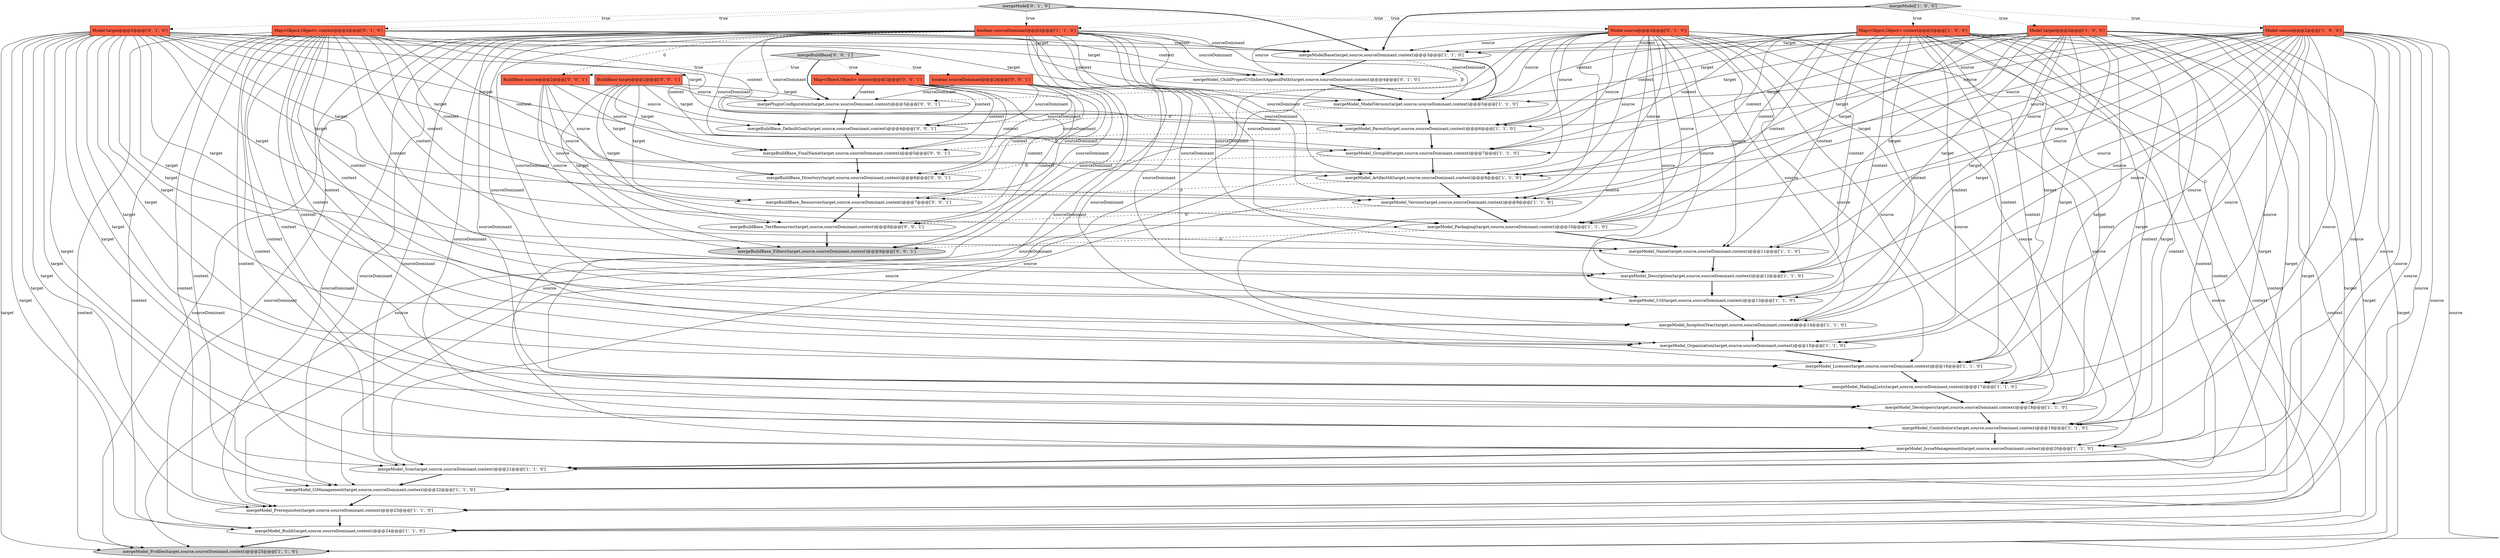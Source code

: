 digraph {
31 [style = filled, label = "mergeModel['0', '1', '0']", fillcolor = lightgray, shape = diamond image = "AAA0AAABBB2BBB"];
41 [style = filled, label = "BuildBase target@@@2@@@['0', '0', '1']", fillcolor = tomato, shape = box image = "AAA0AAABBB3BBB"];
8 [style = filled, label = "mergeModel_Profiles(target,source,sourceDominant,context)@@@25@@@['1', '1', '0']", fillcolor = lightgray, shape = ellipse image = "AAA0AAABBB1BBB"];
22 [style = filled, label = "mergeModel_MailingLists(target,source,sourceDominant,context)@@@17@@@['1', '1', '0']", fillcolor = white, shape = ellipse image = "AAA0AAABBB1BBB"];
5 [style = filled, label = "Model target@@@2@@@['1', '0', '0']", fillcolor = tomato, shape = box image = "AAA0AAABBB1BBB"];
12 [style = filled, label = "mergeModel_Prerequisites(target,source,sourceDominant,context)@@@23@@@['1', '1', '0']", fillcolor = white, shape = ellipse image = "AAA0AAABBB1BBB"];
9 [style = filled, label = "mergeModel['1', '0', '0']", fillcolor = lightgray, shape = diamond image = "AAA0AAABBB1BBB"];
38 [style = filled, label = "mergeBuildBase_Directory(target,source,sourceDominant,context)@@@6@@@['0', '0', '1']", fillcolor = white, shape = ellipse image = "AAA0AAABBB3BBB"];
21 [style = filled, label = "mergeModel_Organization(target,source,sourceDominant,context)@@@15@@@['1', '1', '0']", fillcolor = white, shape = ellipse image = "AAA0AAABBB1BBB"];
43 [style = filled, label = "BuildBase source@@@2@@@['0', '0', '1']", fillcolor = tomato, shape = box image = "AAA0AAABBB3BBB"];
42 [style = filled, label = "mergeBuildBase_DefaultGoal(target,source,sourceDominant,context)@@@4@@@['0', '0', '1']", fillcolor = white, shape = ellipse image = "AAA0AAABBB3BBB"];
30 [style = filled, label = "mergeModel_ChildProjectUrlInheritAppendPath(target,source,sourceDominant,context)@@@4@@@['0', '1', '0']", fillcolor = white, shape = ellipse image = "AAA1AAABBB2BBB"];
35 [style = filled, label = "mergeBuildBase_FinalName(target,source,sourceDominant,context)@@@5@@@['0', '0', '1']", fillcolor = white, shape = ellipse image = "AAA0AAABBB3BBB"];
15 [style = filled, label = "boolean sourceDominant@@@2@@@['1', '1', '0']", fillcolor = tomato, shape = box image = "AAA0AAABBB1BBB"];
27 [style = filled, label = "Map<Object,Object> context@@@2@@@['0', '1', '0']", fillcolor = tomato, shape = box image = "AAA0AAABBB2BBB"];
29 [style = filled, label = "Model target@@@2@@@['0', '1', '0']", fillcolor = tomato, shape = box image = "AAA0AAABBB2BBB"];
37 [style = filled, label = "mergeBuildBase_TestResources(target,source,sourceDominant,context)@@@8@@@['0', '0', '1']", fillcolor = white, shape = ellipse image = "AAA0AAABBB3BBB"];
33 [style = filled, label = "Map<Object,Object> context@@@2@@@['0', '0', '1']", fillcolor = tomato, shape = box image = "AAA0AAABBB3BBB"];
32 [style = filled, label = "mergeBuildBase_Filters(target,source,sourceDominant,context)@@@9@@@['0', '0', '1']", fillcolor = lightgray, shape = ellipse image = "AAA0AAABBB3BBB"];
0 [style = filled, label = "mergeModel_ArtifactId(target,source,sourceDominant,context)@@@8@@@['1', '1', '0']", fillcolor = white, shape = ellipse image = "AAA0AAABBB1BBB"];
7 [style = filled, label = "mergeModel_IssueManagement(target,source,sourceDominant,context)@@@20@@@['1', '1', '0']", fillcolor = white, shape = ellipse image = "AAA0AAABBB1BBB"];
1 [style = filled, label = "mergeModel_Name(target,source,sourceDominant,context)@@@11@@@['1', '1', '0']", fillcolor = white, shape = ellipse image = "AAA0AAABBB1BBB"];
39 [style = filled, label = "mergeBuildBase['0', '0', '1']", fillcolor = lightgray, shape = diamond image = "AAA0AAABBB3BBB"];
40 [style = filled, label = "boolean sourceDominant@@@2@@@['0', '0', '1']", fillcolor = tomato, shape = box image = "AAA0AAABBB3BBB"];
24 [style = filled, label = "mergeModelBase(target,source,sourceDominant,context)@@@3@@@['1', '1', '0']", fillcolor = white, shape = ellipse image = "AAA0AAABBB1BBB"];
23 [style = filled, label = "mergeModel_Description(target,source,sourceDominant,context)@@@12@@@['1', '1', '0']", fillcolor = white, shape = ellipse image = "AAA0AAABBB1BBB"];
17 [style = filled, label = "mergeModel_Scm(target,source,sourceDominant,context)@@@21@@@['1', '1', '0']", fillcolor = white, shape = ellipse image = "AAA0AAABBB1BBB"];
16 [style = filled, label = "mergeModel_Packaging(target,source,sourceDominant,context)@@@10@@@['1', '1', '0']", fillcolor = white, shape = ellipse image = "AAA0AAABBB1BBB"];
13 [style = filled, label = "Map<Object,Object> context@@@2@@@['1', '0', '0']", fillcolor = tomato, shape = box image = "AAA0AAABBB1BBB"];
4 [style = filled, label = "mergeModel_Developers(target,source,sourceDominant,context)@@@18@@@['1', '1', '0']", fillcolor = white, shape = ellipse image = "AAA0AAABBB1BBB"];
14 [style = filled, label = "mergeModel_Contributors(target,source,sourceDominant,context)@@@19@@@['1', '1', '0']", fillcolor = white, shape = ellipse image = "AAA0AAABBB1BBB"];
20 [style = filled, label = "mergeModel_InceptionYear(target,source,sourceDominant,context)@@@14@@@['1', '1', '0']", fillcolor = white, shape = ellipse image = "AAA0AAABBB1BBB"];
26 [style = filled, label = "mergeModel_Version(target,source,sourceDominant,context)@@@9@@@['1', '1', '0']", fillcolor = white, shape = ellipse image = "AAA0AAABBB1BBB"];
36 [style = filled, label = "mergeBuildBase_Resources(target,source,sourceDominant,context)@@@7@@@['0', '0', '1']", fillcolor = white, shape = ellipse image = "AAA0AAABBB3BBB"];
10 [style = filled, label = "mergeModel_ModelVersion(target,source,sourceDominant,context)@@@5@@@['1', '1', '0']", fillcolor = white, shape = ellipse image = "AAA0AAABBB1BBB"];
34 [style = filled, label = "mergePluginConfiguration(target,source,sourceDominant,context)@@@3@@@['0', '0', '1']", fillcolor = white, shape = ellipse image = "AAA0AAABBB3BBB"];
25 [style = filled, label = "mergeModel_CiManagement(target,source,sourceDominant,context)@@@22@@@['1', '1', '0']", fillcolor = white, shape = ellipse image = "AAA0AAABBB1BBB"];
18 [style = filled, label = "mergeModel_Url(target,source,sourceDominant,context)@@@13@@@['1', '1', '0']", fillcolor = white, shape = ellipse image = "AAA0AAABBB1BBB"];
3 [style = filled, label = "mergeModel_Licenses(target,source,sourceDominant,context)@@@16@@@['1', '1', '0']", fillcolor = white, shape = ellipse image = "AAA0AAABBB1BBB"];
28 [style = filled, label = "Model source@@@2@@@['0', '1', '0']", fillcolor = tomato, shape = box image = "AAA0AAABBB2BBB"];
11 [style = filled, label = "Model source@@@2@@@['1', '0', '0']", fillcolor = tomato, shape = box image = "AAA0AAABBB1BBB"];
19 [style = filled, label = "mergeModel_Parent(target,source,sourceDominant,context)@@@6@@@['1', '1', '0']", fillcolor = white, shape = ellipse image = "AAA0AAABBB1BBB"];
6 [style = filled, label = "mergeModel_Build(target,source,sourceDominant,context)@@@24@@@['1', '1', '0']", fillcolor = white, shape = ellipse image = "AAA0AAABBB1BBB"];
2 [style = filled, label = "mergeModel_GroupId(target,source,sourceDominant,context)@@@7@@@['1', '1', '0']", fillcolor = white, shape = ellipse image = "AAA0AAABBB1BBB"];
28->4 [style = solid, label="source"];
31->15 [style = dotted, label="true"];
21->3 [style = bold, label=""];
38->36 [style = bold, label=""];
18->20 [style = bold, label=""];
28->20 [style = solid, label="source"];
19->35 [style = dashed, label="0"];
9->5 [style = dotted, label="true"];
5->25 [style = solid, label="target"];
28->21 [style = solid, label="source"];
29->12 [style = solid, label="target"];
40->38 [style = solid, label="sourceDominant"];
15->23 [style = solid, label="sourceDominant"];
31->28 [style = dotted, label="true"];
9->13 [style = dotted, label="true"];
0->36 [style = dashed, label="0"];
5->22 [style = solid, label="target"];
15->21 [style = solid, label="sourceDominant"];
27->16 [style = solid, label="context"];
24->10 [style = bold, label=""];
1->23 [style = bold, label=""];
6->8 [style = bold, label=""];
25->12 [style = bold, label=""];
13->22 [style = solid, label="context"];
5->0 [style = solid, label="target"];
13->6 [style = solid, label="context"];
41->42 [style = solid, label="target"];
28->14 [style = solid, label="source"];
29->25 [style = solid, label="target"];
13->3 [style = solid, label="context"];
13->21 [style = solid, label="context"];
16->1 [style = bold, label=""];
29->20 [style = solid, label="target"];
40->34 [style = solid, label="sourceDominant"];
5->10 [style = solid, label="target"];
43->38 [style = solid, label="source"];
13->24 [style = solid, label="context"];
39->43 [style = dotted, label="true"];
5->26 [style = solid, label="target"];
5->1 [style = solid, label="target"];
15->17 [style = solid, label="sourceDominant"];
27->1 [style = solid, label="context"];
15->7 [style = solid, label="sourceDominant"];
42->35 [style = bold, label=""];
43->42 [style = solid, label="source"];
15->16 [style = solid, label="sourceDominant"];
28->24 [style = solid, label="source"];
33->38 [style = solid, label="context"];
27->0 [style = solid, label="context"];
27->25 [style = solid, label="context"];
28->10 [style = solid, label="source"];
13->16 [style = solid, label="context"];
29->19 [style = solid, label="target"];
29->17 [style = solid, label="target"];
43->34 [style = solid, label="source"];
29->24 [style = solid, label="target"];
14->7 [style = bold, label=""];
34->42 [style = bold, label=""];
13->7 [style = solid, label="context"];
29->3 [style = solid, label="target"];
27->18 [style = solid, label="context"];
29->16 [style = solid, label="target"];
28->26 [style = solid, label="source"];
11->26 [style = solid, label="source"];
40->35 [style = solid, label="sourceDominant"];
26->16 [style = bold, label=""];
29->18 [style = solid, label="target"];
33->32 [style = solid, label="context"];
27->6 [style = solid, label="context"];
9->11 [style = dotted, label="true"];
11->12 [style = solid, label="source"];
39->40 [style = dotted, label="true"];
11->10 [style = solid, label="source"];
31->27 [style = dotted, label="true"];
11->25 [style = solid, label="source"];
37->32 [style = bold, label=""];
13->10 [style = solid, label="context"];
13->8 [style = solid, label="context"];
5->12 [style = solid, label="target"];
41->37 [style = solid, label="target"];
9->24 [style = bold, label=""];
11->16 [style = solid, label="source"];
15->0 [style = solid, label="sourceDominant"];
29->10 [style = solid, label="target"];
15->12 [style = solid, label="sourceDominant"];
5->16 [style = solid, label="target"];
5->7 [style = solid, label="target"];
28->16 [style = solid, label="source"];
13->19 [style = solid, label="context"];
5->19 [style = solid, label="target"];
11->17 [style = solid, label="source"];
15->2 [style = solid, label="sourceDominant"];
29->6 [style = solid, label="target"];
43->32 [style = solid, label="source"];
0->26 [style = bold, label=""];
5->18 [style = solid, label="target"];
29->21 [style = solid, label="target"];
43->36 [style = solid, label="source"];
33->36 [style = solid, label="context"];
5->2 [style = solid, label="target"];
23->18 [style = bold, label=""];
5->20 [style = solid, label="target"];
28->23 [style = solid, label="source"];
43->35 [style = solid, label="source"];
41->38 [style = solid, label="target"];
11->22 [style = solid, label="source"];
33->34 [style = solid, label="context"];
28->1 [style = solid, label="source"];
19->2 [style = bold, label=""];
28->7 [style = solid, label="source"];
3->22 [style = bold, label=""];
28->3 [style = solid, label="source"];
29->2 [style = solid, label="target"];
28->6 [style = solid, label="source"];
27->23 [style = solid, label="context"];
2->38 [style = dashed, label="0"];
29->8 [style = solid, label="target"];
40->37 [style = solid, label="sourceDominant"];
5->3 [style = solid, label="target"];
28->12 [style = solid, label="source"];
41->32 [style = solid, label="target"];
40->36 [style = solid, label="sourceDominant"];
13->18 [style = solid, label="context"];
13->20 [style = solid, label="context"];
15->22 [style = solid, label="sourceDominant"];
29->30 [style = solid, label="target"];
33->37 [style = solid, label="context"];
13->2 [style = solid, label="context"];
27->22 [style = solid, label="context"];
15->26 [style = solid, label="sourceDominant"];
11->23 [style = solid, label="source"];
13->4 [style = solid, label="context"];
5->17 [style = solid, label="target"];
15->24 [style = solid, label="sourceDominant"];
15->19 [style = solid, label="sourceDominant"];
27->10 [style = solid, label="context"];
11->3 [style = solid, label="source"];
33->42 [style = solid, label="context"];
27->24 [style = solid, label="context"];
11->18 [style = solid, label="source"];
29->14 [style = solid, label="target"];
5->6 [style = solid, label="target"];
28->19 [style = solid, label="source"];
24->34 [style = dashed, label="0"];
27->14 [style = solid, label="context"];
41->35 [style = solid, label="target"];
27->4 [style = solid, label="context"];
5->8 [style = solid, label="target"];
28->8 [style = solid, label="source"];
15->3 [style = solid, label="sourceDominant"];
28->0 [style = solid, label="source"];
16->32 [style = dashed, label="0"];
15->1 [style = solid, label="sourceDominant"];
39->33 [style = dotted, label="true"];
17->25 [style = bold, label=""];
29->0 [style = solid, label="target"];
5->21 [style = solid, label="target"];
11->1 [style = solid, label="source"];
11->8 [style = solid, label="source"];
11->20 [style = solid, label="source"];
13->26 [style = solid, label="context"];
7->17 [style = bold, label=""];
15->4 [style = solid, label="sourceDominant"];
40->32 [style = solid, label="sourceDominant"];
29->7 [style = solid, label="target"];
29->1 [style = solid, label="target"];
28->30 [style = solid, label="source"];
29->22 [style = solid, label="target"];
27->2 [style = solid, label="context"];
2->0 [style = bold, label=""];
5->4 [style = solid, label="target"];
13->14 [style = solid, label="context"];
13->0 [style = solid, label="context"];
11->4 [style = solid, label="source"];
28->25 [style = solid, label="source"];
15->30 [style = solid, label="sourceDominant"];
27->8 [style = solid, label="context"];
12->6 [style = bold, label=""];
13->25 [style = solid, label="context"];
41->34 [style = solid, label="target"];
27->21 [style = solid, label="context"];
36->37 [style = bold, label=""];
39->41 [style = dotted, label="true"];
11->7 [style = solid, label="source"];
27->3 [style = solid, label="context"];
5->23 [style = solid, label="target"];
39->34 [style = bold, label=""];
11->6 [style = solid, label="source"];
15->6 [style = solid, label="sourceDominant"];
15->10 [style = solid, label="sourceDominant"];
13->1 [style = solid, label="context"];
15->18 [style = solid, label="sourceDominant"];
27->12 [style = solid, label="context"];
41->36 [style = solid, label="target"];
43->37 [style = solid, label="source"];
13->23 [style = solid, label="context"];
27->20 [style = solid, label="context"];
5->24 [style = solid, label="target"];
30->10 [style = bold, label=""];
24->30 [style = bold, label=""];
15->8 [style = solid, label="sourceDominant"];
28->2 [style = solid, label="source"];
27->19 [style = solid, label="context"];
33->35 [style = solid, label="context"];
11->24 [style = solid, label="source"];
27->26 [style = solid, label="context"];
29->4 [style = solid, label="target"];
10->19 [style = bold, label=""];
11->14 [style = solid, label="source"];
20->21 [style = bold, label=""];
27->17 [style = solid, label="context"];
11->0 [style = solid, label="source"];
5->14 [style = solid, label="target"];
15->25 [style = solid, label="sourceDominant"];
10->42 [style = dashed, label="0"];
11->19 [style = solid, label="source"];
26->37 [style = dashed, label="0"];
28->17 [style = solid, label="source"];
13->12 [style = solid, label="context"];
35->38 [style = bold, label=""];
22->4 [style = bold, label=""];
31->29 [style = dotted, label="true"];
29->26 [style = solid, label="target"];
4->14 [style = bold, label=""];
15->14 [style = solid, label="sourceDominant"];
11->2 [style = solid, label="source"];
29->23 [style = solid, label="target"];
15->43 [style = dashed, label="0"];
9->15 [style = dotted, label="true"];
31->24 [style = bold, label=""];
27->30 [style = solid, label="context"];
40->42 [style = solid, label="sourceDominant"];
15->20 [style = solid, label="sourceDominant"];
28->22 [style = solid, label="source"];
11->21 [style = solid, label="source"];
27->7 [style = solid, label="context"];
13->17 [style = solid, label="context"];
28->18 [style = solid, label="source"];
}

